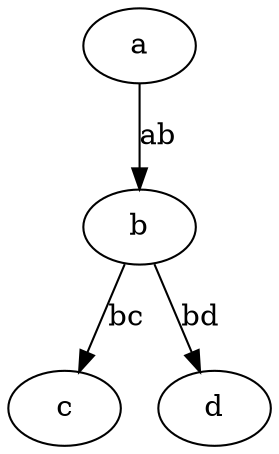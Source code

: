digraph test_graph {
	c;
	d;
	a;
	b;
	a -> b [label=ab]; 
	b -> c [label=bc]; 
	b -> d [label=bd]; 
}
